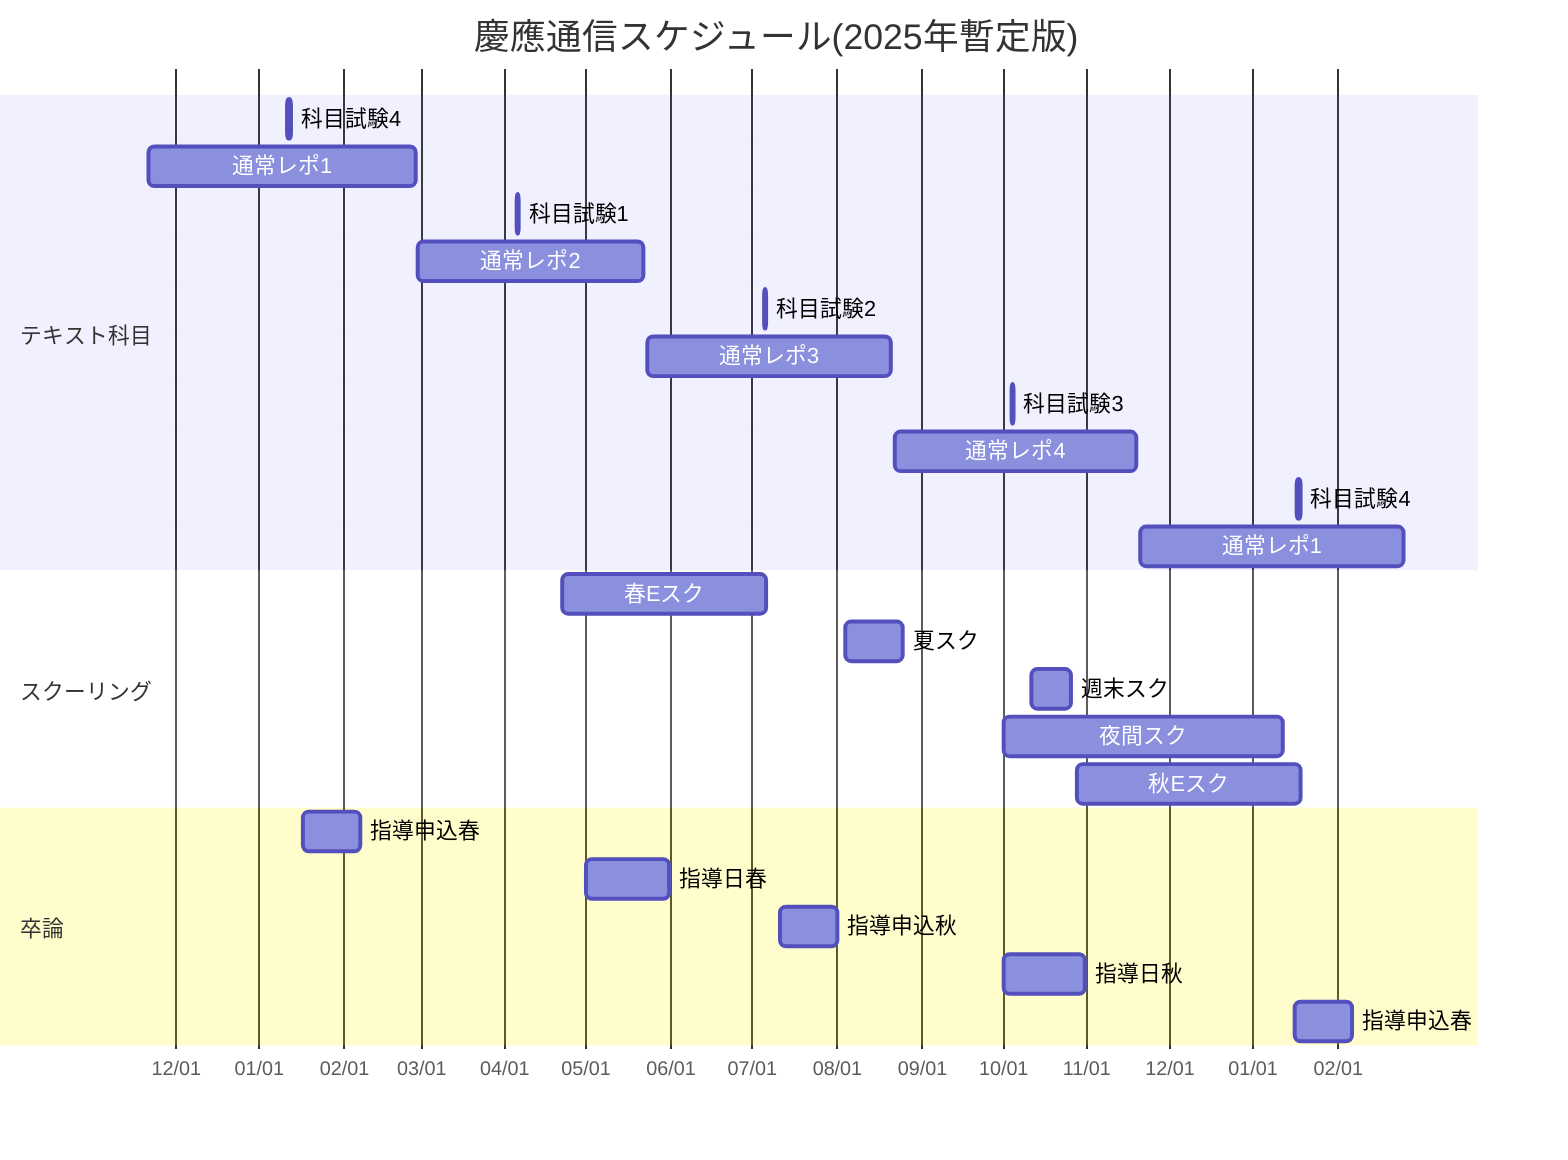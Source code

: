 ﻿gantt
  title 慶應通信スケジュール(2025年暫定版)
  dateFormat YY-MM-DD
  axisFormat  %m/%d

  section テキスト科目
  科目試験4: 25-01-11, 25-01-12
  通常レポ1: 24-11-21, 25-02-27
  科目試験1: 25-04-05, 25-04-06
  通常レポ2: 25-02-28, 25-05-22
  科目試験2: 25-07-05, 25-07-06
  通常レポ3: 25-05-23, 25-08-21
  科目試験3: 25-10-04, 25-10-05
  通常レポ4: 25-08-22, 25-11-19
  科目試験4: 26-01-17, 26-01-18
  通常レポ1: 25-11-20, 26-02-25

  section スクーリング
  春Eスク: 25-04-22, 25-07-06
  夏スク: 25-08-04, 25-08-25
  週末スク: 25-10-11, 25-10-26
  夜間スク: 25-10-01, 26-01-12
  秋Eスク: 25-10-28, 26-01-18

  section 卒論
  指導申込春: 25-01-17, 25-02-07
  指導日春: 25-05-01, 25-05-31
  指導申込秋: 25-07-11, 25-08-01
  指導日秋: 25-10-01, 25-10-31
  指導申込春: 26-01-16, 26-02-06
%%秋Eスク日程、卒論指導申込は昨年実績から推測
%%参考:暫定版が取れてFixする予定の日付
%%1月と4月に更新がありそうです
%%*レポ提出〆切(〜25年11月):25/1
%%*科目試験日程(〜26年1月):25/1
%%*スクーリング日程:24/12
%%*Eスク(春)授業期間:25/1
%%*Eスク(秋)授業期間:25/4
%%*卒論指導(秋春)申込期間:25/4
%%*シラバス公開:25/3